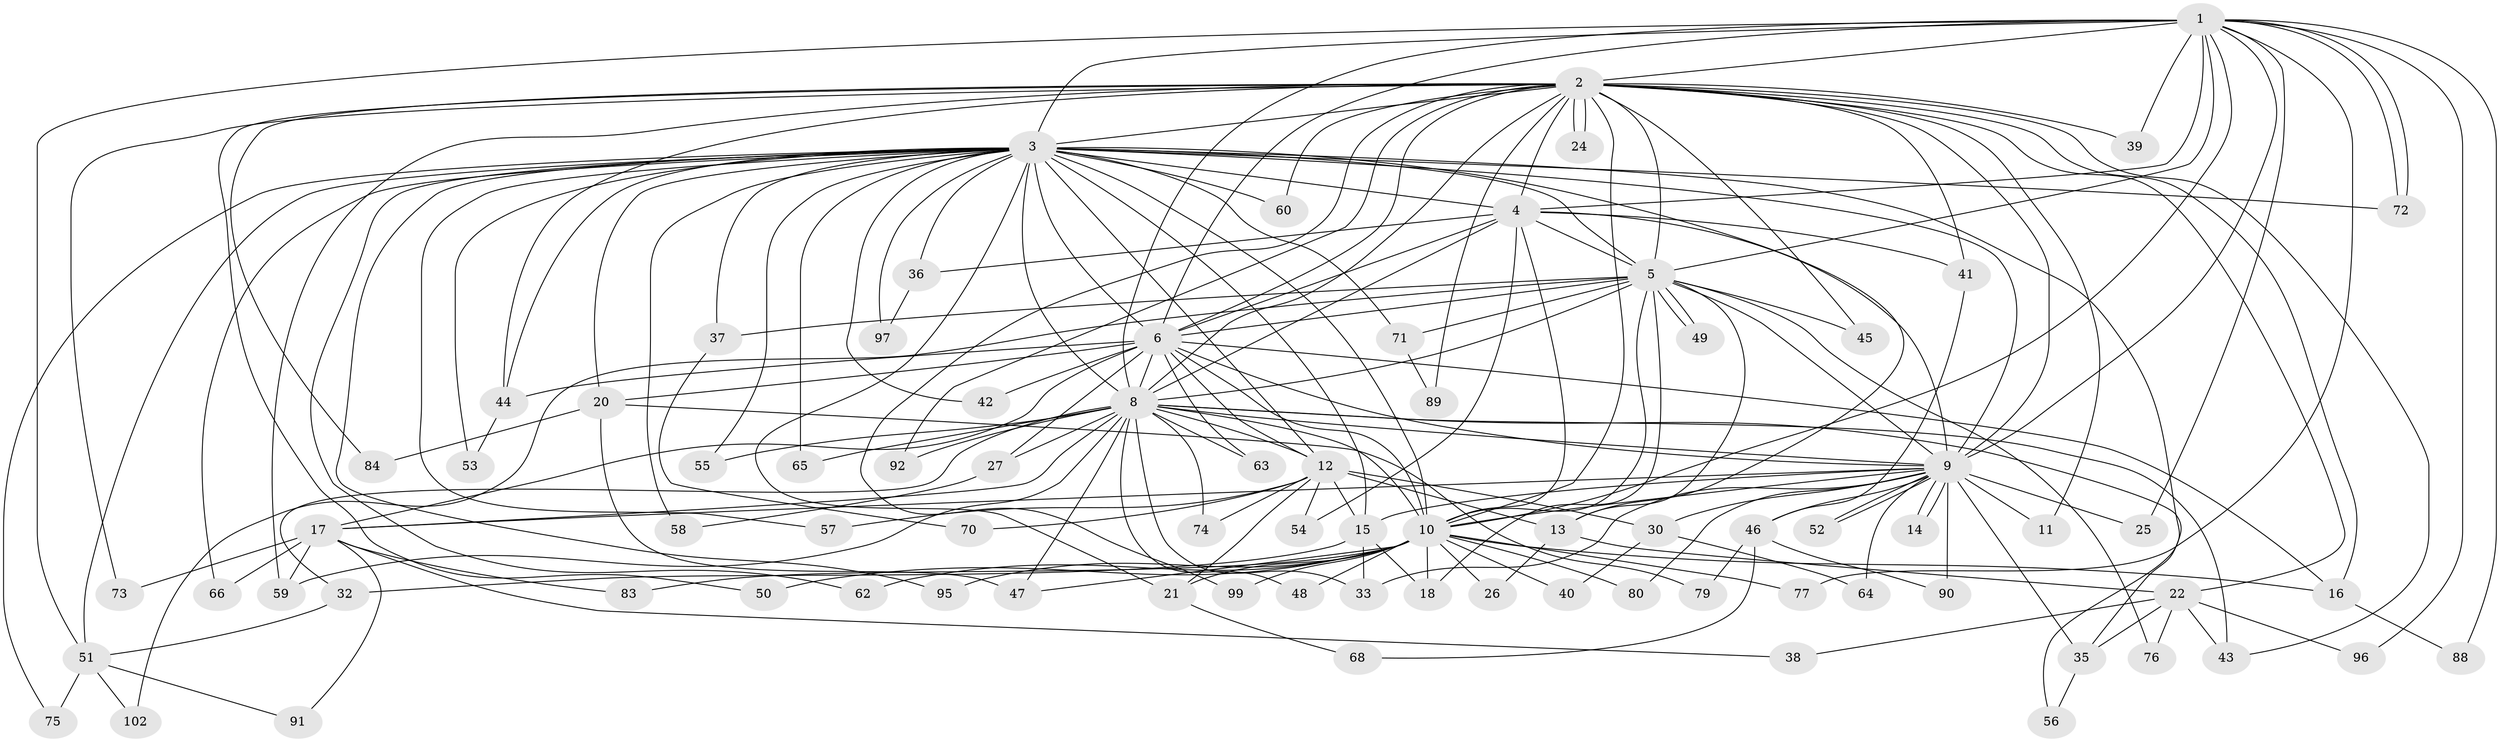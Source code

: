 // original degree distribution, {19: 0.028846153846153848, 29: 0.009615384615384616, 23: 0.009615384615384616, 13: 0.009615384615384616, 18: 0.009615384615384616, 25: 0.019230769230769232, 22: 0.009615384615384616, 2: 0.6057692307692307, 11: 0.009615384615384616, 5: 0.038461538461538464, 6: 0.009615384615384616, 4: 0.057692307692307696, 8: 0.019230769230769232, 3: 0.16346153846153846}
// Generated by graph-tools (version 1.1) at 2025/41/03/06/25 10:41:41]
// undirected, 81 vertices, 195 edges
graph export_dot {
graph [start="1"]
  node [color=gray90,style=filled];
  1 [super="+19"];
  2 [super="+93"];
  3 [super="+7"];
  4 [super="+67"];
  5 [super="+86"];
  6 [super="+94"];
  8 [super="+82"];
  9 [super="+28"];
  10 [super="+78"];
  11;
  12 [super="+104"];
  13 [super="+23"];
  14;
  15 [super="+81"];
  16 [super="+34"];
  17 [super="+31"];
  18 [super="+103"];
  20 [super="+29"];
  21;
  22 [super="+85"];
  24;
  25;
  26;
  27;
  30;
  32;
  33 [super="+101"];
  35 [super="+100"];
  36;
  37;
  38;
  39;
  40;
  41;
  42;
  43;
  44;
  45;
  46;
  47 [super="+61"];
  48;
  49;
  50;
  51 [super="+69"];
  52;
  53;
  54;
  55;
  56;
  57;
  58;
  59 [super="+87"];
  60;
  62;
  63;
  64;
  65;
  66;
  68;
  70;
  71;
  72 [super="+98"];
  73;
  74;
  75;
  76;
  77;
  79;
  80;
  83;
  84;
  88;
  89;
  90;
  91;
  92;
  95;
  96;
  97;
  99;
  102;
  1 -- 2 [weight=2];
  1 -- 3 [weight=2];
  1 -- 4;
  1 -- 5;
  1 -- 6;
  1 -- 8 [weight=2];
  1 -- 9 [weight=2];
  1 -- 10;
  1 -- 39;
  1 -- 72;
  1 -- 72;
  1 -- 77;
  1 -- 88;
  1 -- 96;
  1 -- 25;
  1 -- 51;
  2 -- 3 [weight=2];
  2 -- 4;
  2 -- 5 [weight=2];
  2 -- 6;
  2 -- 8;
  2 -- 9;
  2 -- 10;
  2 -- 11;
  2 -- 16;
  2 -- 22 [weight=2];
  2 -- 24;
  2 -- 24;
  2 -- 39;
  2 -- 41;
  2 -- 44;
  2 -- 45;
  2 -- 50;
  2 -- 60;
  2 -- 73;
  2 -- 84;
  2 -- 89;
  2 -- 92;
  2 -- 99;
  2 -- 43;
  2 -- 59;
  3 -- 4 [weight=2];
  3 -- 5 [weight=2];
  3 -- 6 [weight=2];
  3 -- 8 [weight=2];
  3 -- 9 [weight=2];
  3 -- 10 [weight=2];
  3 -- 12;
  3 -- 20;
  3 -- 42;
  3 -- 55;
  3 -- 56;
  3 -- 57;
  3 -- 58;
  3 -- 62;
  3 -- 65;
  3 -- 66;
  3 -- 71;
  3 -- 95;
  3 -- 97;
  3 -- 75;
  3 -- 15;
  3 -- 21;
  3 -- 36;
  3 -- 37;
  3 -- 44;
  3 -- 51;
  3 -- 53;
  3 -- 60;
  3 -- 72;
  3 -- 13;
  4 -- 5;
  4 -- 6;
  4 -- 8;
  4 -- 9;
  4 -- 10;
  4 -- 36 [weight=2];
  4 -- 41;
  4 -- 54;
  5 -- 6;
  5 -- 8;
  5 -- 9;
  5 -- 10;
  5 -- 13;
  5 -- 18;
  5 -- 37;
  5 -- 45;
  5 -- 49;
  5 -- 49;
  5 -- 71;
  5 -- 76;
  5 -- 102;
  6 -- 8;
  6 -- 9;
  6 -- 10;
  6 -- 20 [weight=2];
  6 -- 27;
  6 -- 42;
  6 -- 63;
  6 -- 16;
  6 -- 44;
  6 -- 17;
  6 -- 12;
  8 -- 9;
  8 -- 10;
  8 -- 12;
  8 -- 17;
  8 -- 27;
  8 -- 32;
  8 -- 33;
  8 -- 35;
  8 -- 43;
  8 -- 47;
  8 -- 48;
  8 -- 55;
  8 -- 59;
  8 -- 63;
  8 -- 65;
  8 -- 74;
  8 -- 92;
  9 -- 10;
  9 -- 11;
  9 -- 14;
  9 -- 14;
  9 -- 17;
  9 -- 25;
  9 -- 30;
  9 -- 33;
  9 -- 35;
  9 -- 46;
  9 -- 52;
  9 -- 52;
  9 -- 64;
  9 -- 80;
  9 -- 90;
  9 -- 15;
  10 -- 16;
  10 -- 18;
  10 -- 26;
  10 -- 40;
  10 -- 48;
  10 -- 50;
  10 -- 62;
  10 -- 77;
  10 -- 80;
  10 -- 83;
  10 -- 95;
  10 -- 99;
  10 -- 21;
  10 -- 47;
  12 -- 13;
  12 -- 15;
  12 -- 21;
  12 -- 30;
  12 -- 54;
  12 -- 57;
  12 -- 70;
  12 -- 74;
  13 -- 22;
  13 -- 26;
  15 -- 32;
  15 -- 33;
  15 -- 18;
  16 -- 88;
  17 -- 38;
  17 -- 66;
  17 -- 73;
  17 -- 83;
  17 -- 91;
  17 -- 59;
  20 -- 47;
  20 -- 79;
  20 -- 84;
  21 -- 68;
  22 -- 38;
  22 -- 43;
  22 -- 76;
  22 -- 96;
  22 -- 35;
  27 -- 58;
  30 -- 40;
  30 -- 64;
  32 -- 51;
  35 -- 56;
  36 -- 97;
  37 -- 70;
  41 -- 46;
  44 -- 53;
  46 -- 68;
  46 -- 79;
  46 -- 90;
  51 -- 75;
  51 -- 102;
  51 -- 91;
  71 -- 89;
}
